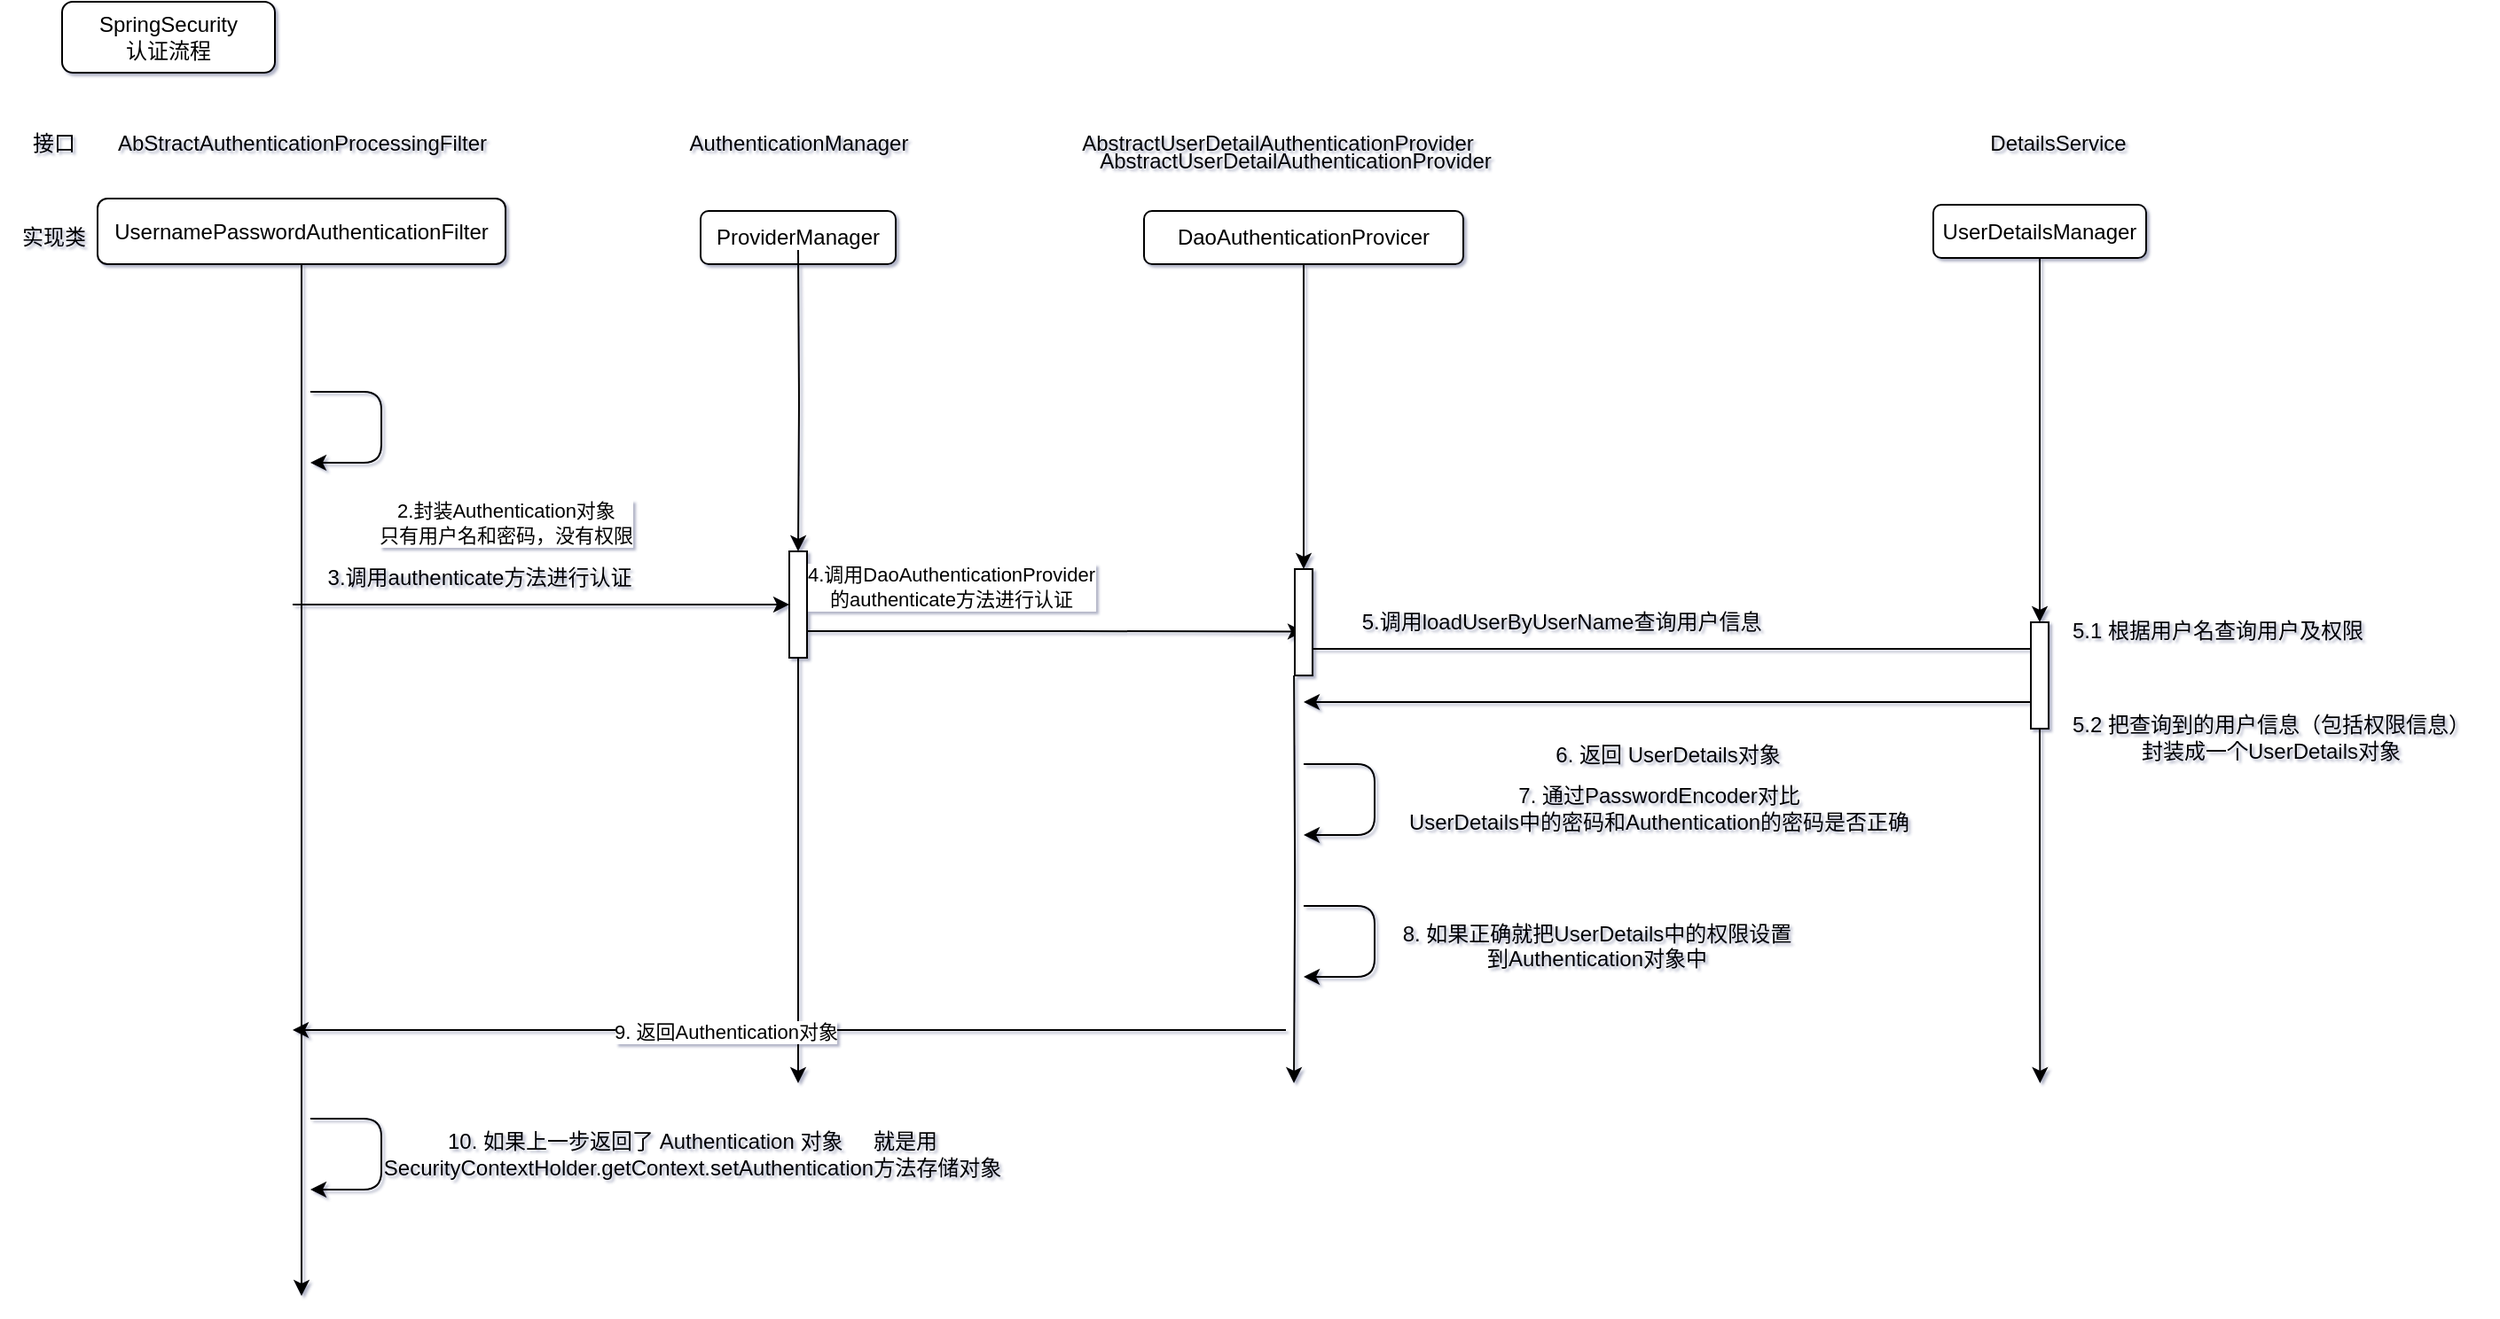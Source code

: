 <mxfile version="26.1.0">
  <diagram id="C5RBs43oDa-KdzZeNtuy" name="Page-1">
    <mxGraphModel dx="471" dy="568" grid="1" gridSize="10" guides="1" tooltips="1" connect="1" arrows="1" fold="1" page="1" pageScale="1" pageWidth="1600" pageHeight="1200" background="#FFFFFF" math="0" shadow="1">
      <root>
        <mxCell id="WIyWlLk6GJQsqaUBKTNV-0" />
        <mxCell id="WIyWlLk6GJQsqaUBKTNV-1" parent="WIyWlLk6GJQsqaUBKTNV-0" />
        <mxCell id="WIyWlLk6GJQsqaUBKTNV-3" value="SpringSecurity&lt;div&gt;认证流程&lt;/div&gt;" style="rounded=1;whiteSpace=wrap;html=1;fontSize=12;glass=0;strokeWidth=1;shadow=0;" parent="WIyWlLk6GJQsqaUBKTNV-1" vertex="1">
          <mxGeometry x="80" y="60" width="120" height="40" as="geometry" />
        </mxCell>
        <mxCell id="dbT4wgJQlKrbsk1Rjgz7-1" value="接口" style="text;html=1;align=center;verticalAlign=middle;resizable=0;points=[];autosize=1;strokeColor=none;fillColor=none;rounded=1;" vertex="1" parent="WIyWlLk6GJQsqaUBKTNV-1">
          <mxGeometry x="50" y="125" width="50" height="30" as="geometry" />
        </mxCell>
        <mxCell id="dbT4wgJQlKrbsk1Rjgz7-2" value="AbStractAuthenticationProcessingFilter" style="text;html=1;align=center;verticalAlign=middle;resizable=0;points=[];autosize=1;strokeColor=none;fillColor=none;rounded=1;" vertex="1" parent="WIyWlLk6GJQsqaUBKTNV-1">
          <mxGeometry x="100" y="125" width="230" height="30" as="geometry" />
        </mxCell>
        <mxCell id="dbT4wgJQlKrbsk1Rjgz7-3" value="实现类" style="text;html=1;align=center;verticalAlign=middle;resizable=0;points=[];autosize=1;strokeColor=none;fillColor=none;rounded=1;" vertex="1" parent="WIyWlLk6GJQsqaUBKTNV-1">
          <mxGeometry x="45" y="178" width="60" height="30" as="geometry" />
        </mxCell>
        <mxCell id="dbT4wgJQlKrbsk1Rjgz7-10" value="" style="edgeStyle=orthogonalEdgeStyle;rounded=1;orthogonalLoop=1;jettySize=auto;html=1;" edge="1" parent="WIyWlLk6GJQsqaUBKTNV-1" source="dbT4wgJQlKrbsk1Rjgz7-5">
          <mxGeometry relative="1" as="geometry">
            <mxPoint x="215" y="790" as="targetPoint" />
          </mxGeometry>
        </mxCell>
        <mxCell id="dbT4wgJQlKrbsk1Rjgz7-14" value="2.封装Authentication对象&lt;div&gt;只有用户名和密码，没有权限&lt;/div&gt;" style="edgeLabel;html=1;align=center;verticalAlign=middle;resizable=0;points=[];rounded=1;" vertex="1" connectable="0" parent="dbT4wgJQlKrbsk1Rjgz7-10">
          <mxGeometry x="-0.513" y="1" relative="1" as="geometry">
            <mxPoint x="114" y="4" as="offset" />
          </mxGeometry>
        </mxCell>
        <mxCell id="dbT4wgJQlKrbsk1Rjgz7-5" value="UsernamePasswordAuthenticationFilter" style="whiteSpace=wrap;html=1;rounded=1;" vertex="1" parent="WIyWlLk6GJQsqaUBKTNV-1">
          <mxGeometry x="100" y="171" width="230" height="37" as="geometry" />
        </mxCell>
        <mxCell id="dbT4wgJQlKrbsk1Rjgz7-6" value="AuthenticationManager" style="text;html=1;align=center;verticalAlign=middle;resizable=0;points=[];autosize=1;strokeColor=none;fillColor=none;rounded=1;" vertex="1" parent="WIyWlLk6GJQsqaUBKTNV-1">
          <mxGeometry x="420" y="125" width="150" height="30" as="geometry" />
        </mxCell>
        <mxCell id="dbT4wgJQlKrbsk1Rjgz7-18" style="edgeStyle=orthogonalEdgeStyle;rounded=1;orthogonalLoop=1;jettySize=auto;html=1;" edge="1" parent="WIyWlLk6GJQsqaUBKTNV-1" source="dbT4wgJQlKrbsk1Rjgz7-24">
          <mxGeometry relative="1" as="geometry">
            <mxPoint x="495" y="670" as="targetPoint" />
            <mxPoint x="495" y="200" as="sourcePoint" />
          </mxGeometry>
        </mxCell>
        <mxCell id="dbT4wgJQlKrbsk1Rjgz7-8" value="ProviderManager" style="whiteSpace=wrap;html=1;rounded=1;" vertex="1" parent="WIyWlLk6GJQsqaUBKTNV-1">
          <mxGeometry x="440" y="178" width="110" height="30" as="geometry" />
        </mxCell>
        <mxCell id="dbT4wgJQlKrbsk1Rjgz7-17" value="" style="endArrow=classic;html=1;rounded=1;" edge="1" parent="WIyWlLk6GJQsqaUBKTNV-1">
          <mxGeometry width="50" height="50" relative="1" as="geometry">
            <mxPoint x="220" y="280" as="sourcePoint" />
            <mxPoint x="220" y="320" as="targetPoint" />
            <Array as="points">
              <mxPoint x="260" y="280" />
              <mxPoint x="260" y="320" />
            </Array>
          </mxGeometry>
        </mxCell>
        <mxCell id="dbT4wgJQlKrbsk1Rjgz7-19" value="" style="endArrow=classic;html=1;rounded=1;entryX=0;entryY=0.5;entryDx=0;entryDy=0;" edge="1" parent="WIyWlLk6GJQsqaUBKTNV-1" target="dbT4wgJQlKrbsk1Rjgz7-24">
          <mxGeometry width="50" height="50" relative="1" as="geometry">
            <mxPoint x="210" y="400" as="sourcePoint" />
            <mxPoint x="650.667" y="400" as="targetPoint" />
          </mxGeometry>
        </mxCell>
        <mxCell id="dbT4wgJQlKrbsk1Rjgz7-29" value="" style="edgeStyle=orthogonalEdgeStyle;rounded=1;orthogonalLoop=1;jettySize=auto;html=1;" edge="1" parent="WIyWlLk6GJQsqaUBKTNV-1" target="dbT4wgJQlKrbsk1Rjgz7-24">
          <mxGeometry relative="1" as="geometry">
            <mxPoint x="495" y="552.667" as="targetPoint" />
            <mxPoint x="495" y="200" as="sourcePoint" />
          </mxGeometry>
        </mxCell>
        <mxCell id="dbT4wgJQlKrbsk1Rjgz7-30" value="4.调用DaoAuthenticationProvider&lt;div&gt;的authenticate方法进行认证&lt;/div&gt;" style="edgeLabel;html=1;align=center;verticalAlign=middle;resizable=0;points=[];rounded=1;" vertex="1" connectable="0" parent="dbT4wgJQlKrbsk1Rjgz7-29">
          <mxGeometry x="-0.438" y="1" relative="1" as="geometry">
            <mxPoint x="84" y="142" as="offset" />
          </mxGeometry>
        </mxCell>
        <mxCell id="dbT4wgJQlKrbsk1Rjgz7-37" style="edgeStyle=orthogonalEdgeStyle;rounded=1;orthogonalLoop=1;jettySize=auto;html=1;exitX=1;exitY=0.75;exitDx=0;exitDy=0;" edge="1" parent="WIyWlLk6GJQsqaUBKTNV-1" source="dbT4wgJQlKrbsk1Rjgz7-24">
          <mxGeometry relative="1" as="geometry">
            <mxPoint x="780" y="415.238" as="targetPoint" />
          </mxGeometry>
        </mxCell>
        <mxCell id="dbT4wgJQlKrbsk1Rjgz7-24" value="" style="rounded=0;whiteSpace=wrap;html=1;" vertex="1" parent="WIyWlLk6GJQsqaUBKTNV-1">
          <mxGeometry x="490" y="370" width="10" height="60" as="geometry" />
        </mxCell>
        <mxCell id="dbT4wgJQlKrbsk1Rjgz7-31" value="3.调用authenticate方法进行认证" style="text;html=1;align=center;verticalAlign=middle;resizable=0;points=[];autosize=1;strokeColor=none;fillColor=none;" vertex="1" parent="WIyWlLk6GJQsqaUBKTNV-1">
          <mxGeometry x="220" y="370" width="190" height="30" as="geometry" />
        </mxCell>
        <mxCell id="dbT4wgJQlKrbsk1Rjgz7-32" value="AbstractUserDetailAuthenticationProvider" style="text;html=1;align=center;verticalAlign=middle;resizable=0;points=[];autosize=1;strokeColor=none;fillColor=none;" vertex="1" parent="WIyWlLk6GJQsqaUBKTNV-1">
          <mxGeometry x="645" y="125" width="240" height="30" as="geometry" />
        </mxCell>
        <mxCell id="dbT4wgJQlKrbsk1Rjgz7-36" style="edgeStyle=orthogonalEdgeStyle;rounded=1;orthogonalLoop=1;jettySize=auto;html=1;" edge="1" parent="WIyWlLk6GJQsqaUBKTNV-1">
          <mxGeometry relative="1" as="geometry">
            <mxPoint x="774.52" y="670" as="targetPoint" />
            <mxPoint x="774.568" y="440" as="sourcePoint" />
          </mxGeometry>
        </mxCell>
        <mxCell id="dbT4wgJQlKrbsk1Rjgz7-34" value="DaoAuthenticationProvicer" style="whiteSpace=wrap;html=1;rounded=1;" vertex="1" parent="WIyWlLk6GJQsqaUBKTNV-1">
          <mxGeometry x="690" y="178" width="180" height="30" as="geometry" />
        </mxCell>
        <mxCell id="dbT4wgJQlKrbsk1Rjgz7-39" value="" style="edgeStyle=orthogonalEdgeStyle;rounded=1;orthogonalLoop=1;jettySize=auto;html=1;" edge="1" parent="WIyWlLk6GJQsqaUBKTNV-1" source="dbT4wgJQlKrbsk1Rjgz7-34" target="dbT4wgJQlKrbsk1Rjgz7-38">
          <mxGeometry relative="1" as="geometry">
            <mxPoint x="780" y="730.635" as="targetPoint" />
            <mxPoint x="780" y="208" as="sourcePoint" />
          </mxGeometry>
        </mxCell>
        <mxCell id="dbT4wgJQlKrbsk1Rjgz7-40" style="edgeStyle=orthogonalEdgeStyle;rounded=1;orthogonalLoop=1;jettySize=auto;html=1;exitX=1;exitY=0.75;exitDx=0;exitDy=0;" edge="1" parent="WIyWlLk6GJQsqaUBKTNV-1" source="dbT4wgJQlKrbsk1Rjgz7-38">
          <mxGeometry relative="1" as="geometry">
            <mxPoint x="1200" y="425" as="targetPoint" />
          </mxGeometry>
        </mxCell>
        <mxCell id="dbT4wgJQlKrbsk1Rjgz7-38" value="" style="rounded=0;whiteSpace=wrap;html=1;" vertex="1" parent="WIyWlLk6GJQsqaUBKTNV-1">
          <mxGeometry x="775" y="380" width="10" height="60" as="geometry" />
        </mxCell>
        <mxCell id="dbT4wgJQlKrbsk1Rjgz7-41" value="5.调用loadUserByUserName查询用户信息" style="text;html=1;align=center;verticalAlign=middle;resizable=0;points=[];autosize=1;strokeColor=none;fillColor=none;" vertex="1" parent="WIyWlLk6GJQsqaUBKTNV-1">
          <mxGeometry x="800" y="395" width="250" height="30" as="geometry" />
        </mxCell>
        <mxCell id="dbT4wgJQlKrbsk1Rjgz7-42" value="DetailsService" style="text;html=1;align=center;verticalAlign=middle;resizable=0;points=[];autosize=1;strokeColor=none;fillColor=none;" vertex="1" parent="WIyWlLk6GJQsqaUBKTNV-1">
          <mxGeometry x="1155" y="125" width="100" height="30" as="geometry" />
        </mxCell>
        <mxCell id="dbT4wgJQlKrbsk1Rjgz7-45" style="edgeStyle=orthogonalEdgeStyle;rounded=1;orthogonalLoop=1;jettySize=auto;html=1;exitX=0.5;exitY=1;exitDx=0;exitDy=0;" edge="1" parent="WIyWlLk6GJQsqaUBKTNV-1" source="dbT4wgJQlKrbsk1Rjgz7-48">
          <mxGeometry relative="1" as="geometry">
            <mxPoint x="1195.19" y="670" as="targetPoint" />
          </mxGeometry>
        </mxCell>
        <mxCell id="dbT4wgJQlKrbsk1Rjgz7-44" value="UserDetailsManager" style="whiteSpace=wrap;html=1;rounded=1;" vertex="1" parent="WIyWlLk6GJQsqaUBKTNV-1">
          <mxGeometry x="1135" y="174.5" width="120" height="30" as="geometry" />
        </mxCell>
        <mxCell id="dbT4wgJQlKrbsk1Rjgz7-47" value="AbstractUserDetailAuthenticationProvider" style="text;html=1;align=center;verticalAlign=middle;resizable=0;points=[];autosize=1;strokeColor=none;fillColor=none;" vertex="1" parent="WIyWlLk6GJQsqaUBKTNV-1">
          <mxGeometry x="655" y="135" width="240" height="30" as="geometry" />
        </mxCell>
        <mxCell id="dbT4wgJQlKrbsk1Rjgz7-49" value="" style="edgeStyle=orthogonalEdgeStyle;rounded=1;orthogonalLoop=1;jettySize=auto;html=1;exitX=0.5;exitY=1;exitDx=0;exitDy=0;" edge="1" parent="WIyWlLk6GJQsqaUBKTNV-1" source="dbT4wgJQlKrbsk1Rjgz7-44" target="dbT4wgJQlKrbsk1Rjgz7-48">
          <mxGeometry relative="1" as="geometry">
            <mxPoint x="1195.19" y="670" as="targetPoint" />
            <mxPoint x="1195" y="205" as="sourcePoint" />
          </mxGeometry>
        </mxCell>
        <mxCell id="dbT4wgJQlKrbsk1Rjgz7-53" style="edgeStyle=orthogonalEdgeStyle;rounded=1;orthogonalLoop=1;jettySize=auto;html=1;exitX=0;exitY=0.75;exitDx=0;exitDy=0;" edge="1" parent="WIyWlLk6GJQsqaUBKTNV-1" source="dbT4wgJQlKrbsk1Rjgz7-48">
          <mxGeometry relative="1" as="geometry">
            <mxPoint x="780" y="455" as="targetPoint" />
          </mxGeometry>
        </mxCell>
        <mxCell id="dbT4wgJQlKrbsk1Rjgz7-48" value="" style="rounded=0;whiteSpace=wrap;html=1;" vertex="1" parent="WIyWlLk6GJQsqaUBKTNV-1">
          <mxGeometry x="1190" y="410" width="10" height="60" as="geometry" />
        </mxCell>
        <mxCell id="dbT4wgJQlKrbsk1Rjgz7-50" value="5.1 根据用户名查询用户及权限" style="text;html=1;align=center;verticalAlign=middle;resizable=0;points=[];autosize=1;strokeColor=none;fillColor=none;" vertex="1" parent="WIyWlLk6GJQsqaUBKTNV-1">
          <mxGeometry x="1200" y="400" width="190" height="30" as="geometry" />
        </mxCell>
        <mxCell id="dbT4wgJQlKrbsk1Rjgz7-51" value="5.2 把查询到的用户信息（包括权限信息）&lt;div&gt;封装成一个UserDetails对象&lt;/div&gt;" style="text;html=1;align=center;verticalAlign=middle;resizable=0;points=[];autosize=1;strokeColor=none;fillColor=none;" vertex="1" parent="WIyWlLk6GJQsqaUBKTNV-1">
          <mxGeometry x="1200" y="455" width="250" height="40" as="geometry" />
        </mxCell>
        <mxCell id="dbT4wgJQlKrbsk1Rjgz7-55" value="6. 返回 UserDetails对象" style="text;html=1;align=center;verticalAlign=middle;resizable=0;points=[];autosize=1;strokeColor=none;fillColor=none;" vertex="1" parent="WIyWlLk6GJQsqaUBKTNV-1">
          <mxGeometry x="910" y="470" width="150" height="30" as="geometry" />
        </mxCell>
        <mxCell id="dbT4wgJQlKrbsk1Rjgz7-56" value="" style="endArrow=classic;html=1;rounded=1;" edge="1" parent="WIyWlLk6GJQsqaUBKTNV-1">
          <mxGeometry width="50" height="50" relative="1" as="geometry">
            <mxPoint x="780" y="490" as="sourcePoint" />
            <mxPoint x="780" y="530" as="targetPoint" />
            <Array as="points">
              <mxPoint x="820" y="490" />
              <mxPoint x="820" y="530" />
            </Array>
          </mxGeometry>
        </mxCell>
        <mxCell id="dbT4wgJQlKrbsk1Rjgz7-57" value="7. 通过PasswordEncoder对比&lt;div&gt;UserDetails中的密码和Authentication的密码是否正确&lt;/div&gt;" style="text;html=1;align=center;verticalAlign=middle;resizable=0;points=[];autosize=1;strokeColor=none;fillColor=none;" vertex="1" parent="WIyWlLk6GJQsqaUBKTNV-1">
          <mxGeometry x="825" y="495" width="310" height="40" as="geometry" />
        </mxCell>
        <mxCell id="dbT4wgJQlKrbsk1Rjgz7-58" value="" style="endArrow=classic;html=1;rounded=1;" edge="1" parent="WIyWlLk6GJQsqaUBKTNV-1">
          <mxGeometry width="50" height="50" relative="1" as="geometry">
            <mxPoint x="780" y="570" as="sourcePoint" />
            <mxPoint x="780" y="610" as="targetPoint" />
            <Array as="points">
              <mxPoint x="820" y="570" />
              <mxPoint x="820" y="610" />
            </Array>
          </mxGeometry>
        </mxCell>
        <mxCell id="dbT4wgJQlKrbsk1Rjgz7-60" value="8. 如果正确就把UserDetails中的权限设置&lt;br&gt;到Authentication对象中&lt;div&gt;&lt;br&gt;&lt;/div&gt;" style="text;html=1;align=center;verticalAlign=middle;resizable=0;points=[];autosize=1;strokeColor=none;fillColor=none;" vertex="1" parent="WIyWlLk6GJQsqaUBKTNV-1">
          <mxGeometry x="825" y="570" width="240" height="60" as="geometry" />
        </mxCell>
        <mxCell id="dbT4wgJQlKrbsk1Rjgz7-62" value="" style="endArrow=classic;html=1;rounded=1;" edge="1" parent="WIyWlLk6GJQsqaUBKTNV-1">
          <mxGeometry width="50" height="50" relative="1" as="geometry">
            <mxPoint x="770" y="640" as="sourcePoint" />
            <mxPoint x="210" y="640" as="targetPoint" />
          </mxGeometry>
        </mxCell>
        <mxCell id="dbT4wgJQlKrbsk1Rjgz7-63" value="9. 返回Authentication对象" style="edgeLabel;html=1;align=center;verticalAlign=middle;resizable=0;points=[];rounded=1;" vertex="1" connectable="0" parent="dbT4wgJQlKrbsk1Rjgz7-62">
          <mxGeometry x="0.128" y="1" relative="1" as="geometry">
            <mxPoint as="offset" />
          </mxGeometry>
        </mxCell>
        <mxCell id="dbT4wgJQlKrbsk1Rjgz7-64" value="" style="endArrow=classic;html=1;rounded=1;" edge="1" parent="WIyWlLk6GJQsqaUBKTNV-1">
          <mxGeometry width="50" height="50" relative="1" as="geometry">
            <mxPoint x="220" y="690" as="sourcePoint" />
            <mxPoint x="220" y="730" as="targetPoint" />
            <Array as="points">
              <mxPoint x="260" y="690" />
              <mxPoint x="260" y="730" />
            </Array>
          </mxGeometry>
        </mxCell>
        <mxCell id="dbT4wgJQlKrbsk1Rjgz7-65" value="10. 如果上一步返回了 Authentication 对象&lt;span style=&quot;white-space: pre;&quot;&gt;&#x9;&lt;/span&gt;就是用&lt;br&gt;SecurityContextHolder.getContext.setAuthentication方法存储对象" style="text;html=1;align=center;verticalAlign=middle;resizable=0;points=[];autosize=1;strokeColor=none;fillColor=none;" vertex="1" parent="WIyWlLk6GJQsqaUBKTNV-1">
          <mxGeometry x="250" y="690" width="370" height="40" as="geometry" />
        </mxCell>
      </root>
    </mxGraphModel>
  </diagram>
</mxfile>
